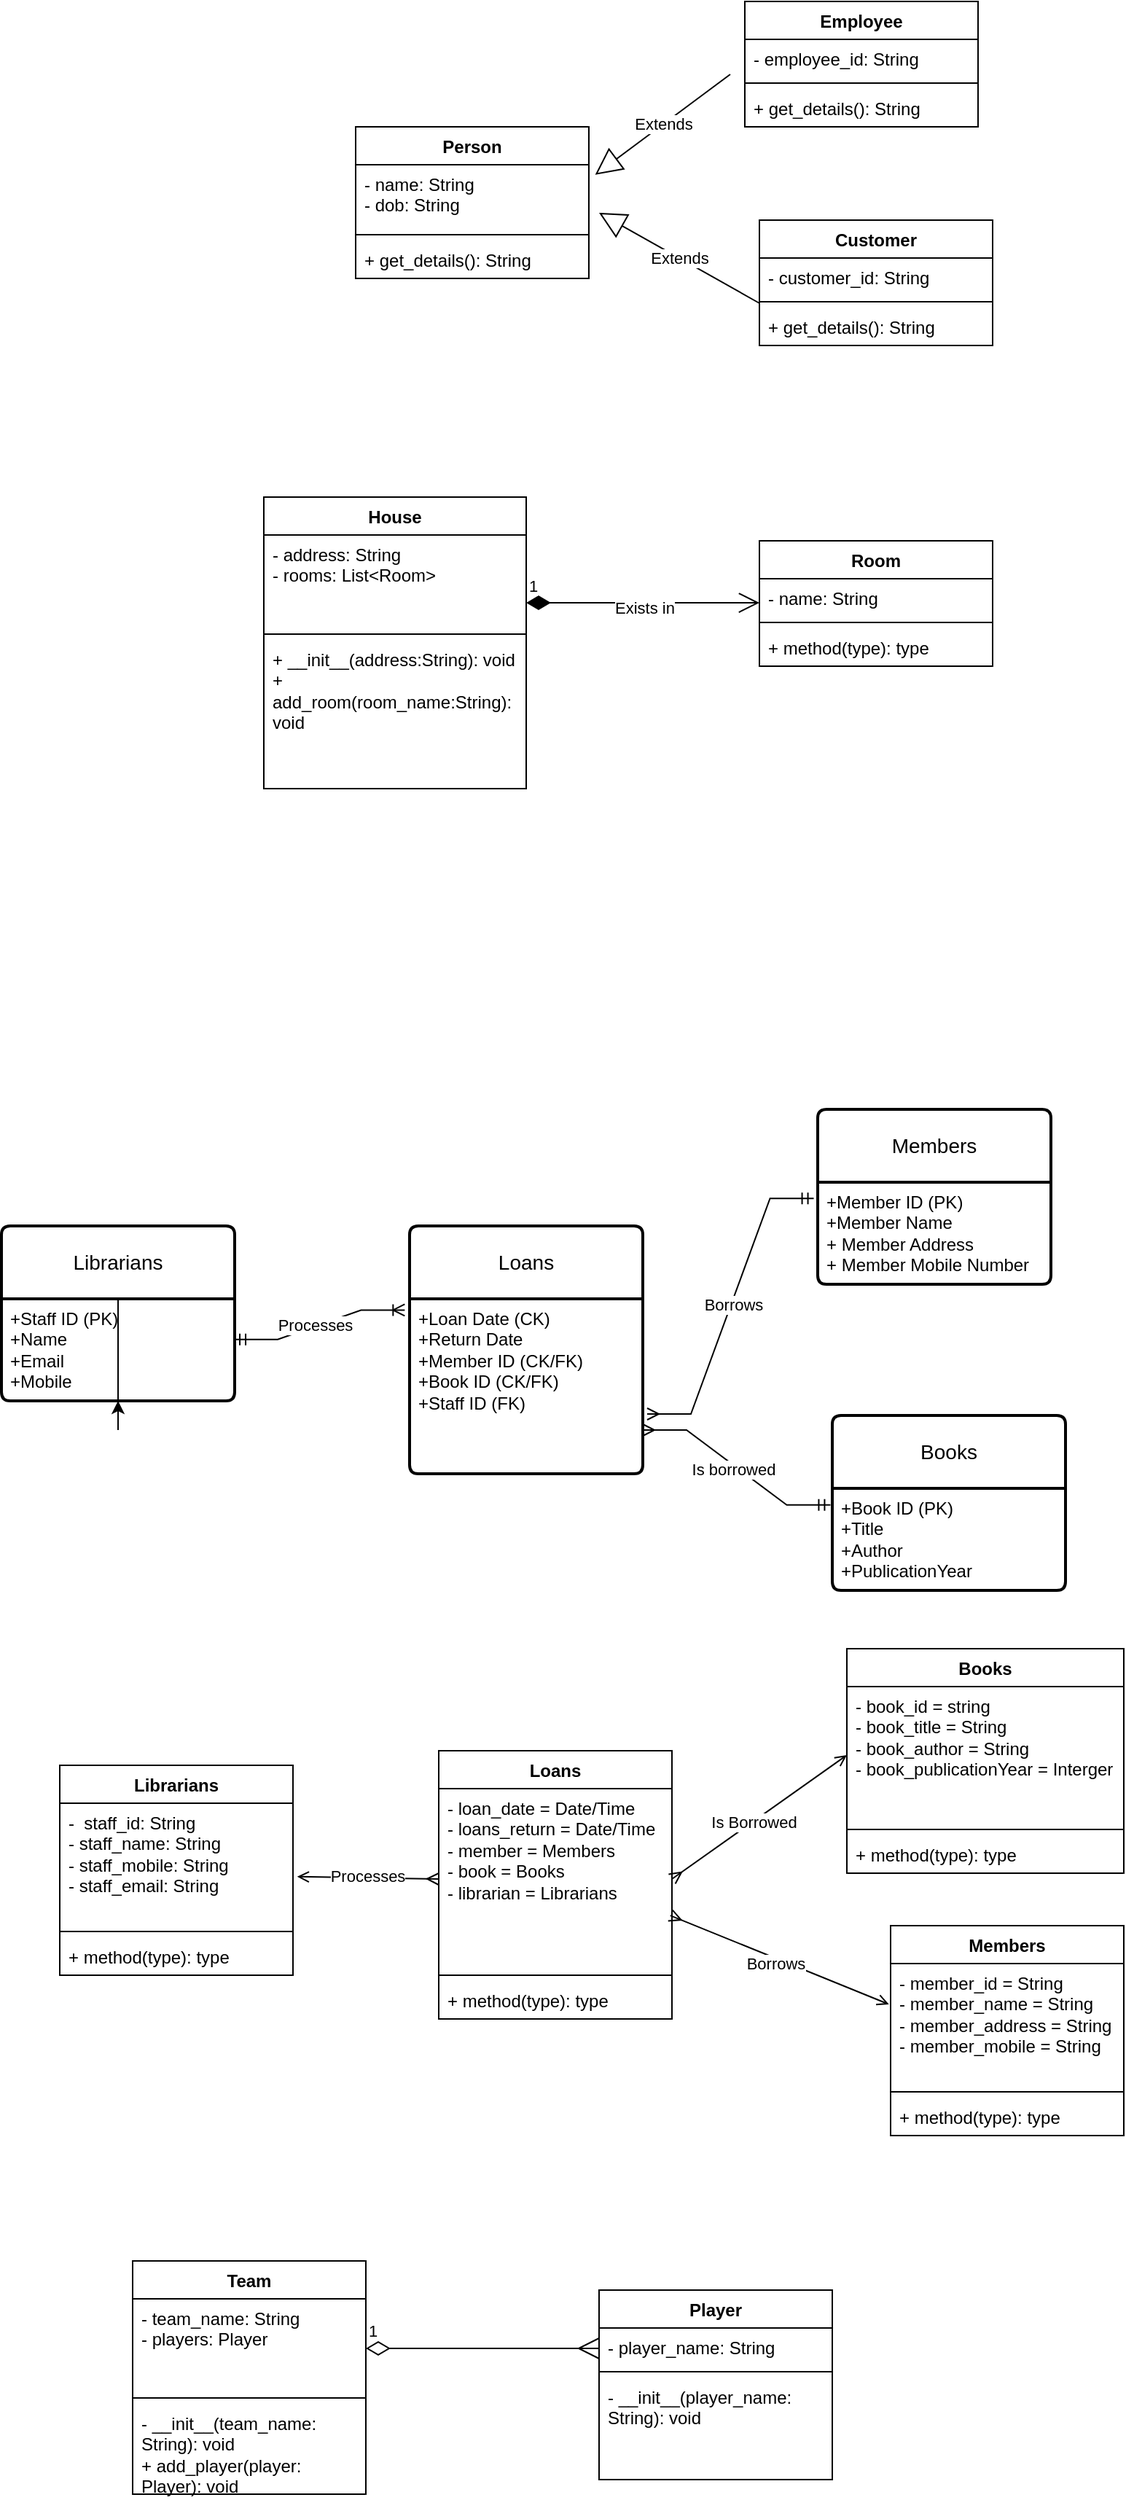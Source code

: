 <mxfile version="24.4.9" type="github">
  <diagram name="Page-1" id="D180ti1s9Xps1HlBHsWy">
    <mxGraphModel dx="955" dy="1644" grid="1" gridSize="10" guides="1" tooltips="1" connect="1" arrows="1" fold="1" page="1" pageScale="1" pageWidth="827" pageHeight="1169" math="0" shadow="0">
      <root>
        <mxCell id="0" />
        <mxCell id="1" parent="0" />
        <mxCell id="PecMlrZXPsWRhKTykcNn-11" style="edgeStyle=orthogonalEdgeStyle;rounded=0;orthogonalLoop=1;jettySize=auto;html=1;" edge="1" parent="1" source="PecMlrZXPsWRhKTykcNn-6" target="PecMlrZXPsWRhKTykcNn-5">
          <mxGeometry relative="1" as="geometry" />
        </mxCell>
        <mxCell id="PecMlrZXPsWRhKTykcNn-1" value="Members" style="swimlane;childLayout=stackLayout;horizontal=1;startSize=50;horizontalStack=0;rounded=1;fontSize=14;fontStyle=0;strokeWidth=2;resizeParent=0;resizeLast=1;shadow=0;dashed=0;align=center;arcSize=4;whiteSpace=wrap;html=1;" vertex="1" parent="1">
          <mxGeometry x="570" width="160" height="120" as="geometry" />
        </mxCell>
        <mxCell id="PecMlrZXPsWRhKTykcNn-2" value="+Member ID (PK)&lt;br&gt;+Member Name&lt;br&gt;+ Member Address&lt;div&gt;+ Member Mobile Number&lt;/div&gt;" style="align=left;strokeColor=none;fillColor=none;spacingLeft=4;fontSize=12;verticalAlign=top;resizable=0;rotatable=0;part=1;html=1;" vertex="1" parent="PecMlrZXPsWRhKTykcNn-1">
          <mxGeometry y="50" width="160" height="70" as="geometry" />
        </mxCell>
        <mxCell id="PecMlrZXPsWRhKTykcNn-3" value="Books" style="swimlane;childLayout=stackLayout;horizontal=1;startSize=50;horizontalStack=0;rounded=1;fontSize=14;fontStyle=0;strokeWidth=2;resizeParent=0;resizeLast=1;shadow=0;dashed=0;align=center;arcSize=4;whiteSpace=wrap;html=1;" vertex="1" parent="1">
          <mxGeometry x="580" y="210" width="160" height="120" as="geometry" />
        </mxCell>
        <mxCell id="PecMlrZXPsWRhKTykcNn-4" value="+Book ID (PK)&lt;br&gt;+Title&lt;br&gt;+Author&lt;div&gt;+PublicationYear&lt;/div&gt;" style="align=left;strokeColor=none;fillColor=none;spacingLeft=4;fontSize=12;verticalAlign=top;resizable=0;rotatable=0;part=1;html=1;" vertex="1" parent="PecMlrZXPsWRhKTykcNn-3">
          <mxGeometry y="50" width="160" height="70" as="geometry" />
        </mxCell>
        <mxCell id="PecMlrZXPsWRhKTykcNn-5" value="Librarians" style="swimlane;childLayout=stackLayout;horizontal=1;startSize=50;horizontalStack=0;rounded=1;fontSize=14;fontStyle=0;strokeWidth=2;resizeParent=0;resizeLast=1;shadow=0;dashed=0;align=center;arcSize=4;whiteSpace=wrap;html=1;" vertex="1" parent="1">
          <mxGeometry x="10" y="80" width="160" height="120" as="geometry" />
        </mxCell>
        <mxCell id="PecMlrZXPsWRhKTykcNn-6" value="+Staff ID (PK)&lt;div&gt;+Name&lt;/div&gt;&lt;div&gt;+Email&lt;/div&gt;&lt;div&gt;+Mobile&lt;/div&gt;" style="align=left;strokeColor=none;fillColor=none;spacingLeft=4;fontSize=12;verticalAlign=top;resizable=0;rotatable=0;part=1;html=1;" vertex="1" parent="PecMlrZXPsWRhKTykcNn-5">
          <mxGeometry y="50" width="160" height="70" as="geometry" />
        </mxCell>
        <mxCell id="PecMlrZXPsWRhKTykcNn-8" value="Loans" style="swimlane;childLayout=stackLayout;horizontal=1;startSize=50;horizontalStack=0;rounded=1;fontSize=14;fontStyle=0;strokeWidth=2;resizeParent=0;resizeLast=1;shadow=0;dashed=0;align=center;arcSize=4;whiteSpace=wrap;html=1;perimeterSpacing=3;" vertex="1" parent="1">
          <mxGeometry x="290" y="80" width="160" height="170" as="geometry" />
        </mxCell>
        <mxCell id="PecMlrZXPsWRhKTykcNn-9" value="&lt;div style=&quot;&quot;&gt;&lt;font style=&quot;font-size: 12px;&quot;&gt;+Loan Date (CK)&lt;/font&gt;&lt;div style=&quot;&quot;&gt;&lt;font style=&quot;font-size: 12px;&quot;&gt;+Return Date&lt;/font&gt;&lt;/div&gt;&lt;div style=&quot;&quot;&gt;&lt;div&gt;&lt;font style=&quot;font-size: 12px;&quot;&gt;+Member ID (CK/FK)&lt;/font&gt;&lt;/div&gt;&lt;/div&gt;&lt;div style=&quot;&quot;&gt;&lt;div&gt;&lt;font style=&quot;font-size: 12px;&quot;&gt;+Book ID (CK/FK)&lt;/font&gt;&lt;/div&gt;&lt;/div&gt;&lt;div style=&quot;&quot;&gt;&lt;font style=&quot;font-size: 12px;&quot;&gt;+Staff ID (FK)&lt;/font&gt;&lt;/div&gt;&lt;div style=&quot;&quot;&gt;&lt;font style=&quot;font-size: 12px;&quot;&gt;&lt;br&gt;&lt;/font&gt;&lt;/div&gt;&lt;div style=&quot;font-size: 11px;&quot;&gt;&lt;br&gt;&lt;/div&gt;&lt;/div&gt;" style="align=left;strokeColor=none;fillColor=none;spacingLeft=4;fontSize=12;verticalAlign=top;resizable=0;rotatable=0;part=1;html=1;" vertex="1" parent="PecMlrZXPsWRhKTykcNn-8">
          <mxGeometry y="50" width="160" height="120" as="geometry" />
        </mxCell>
        <mxCell id="PecMlrZXPsWRhKTykcNn-10" value="" style="edgeStyle=entityRelationEdgeStyle;fontSize=12;html=1;endArrow=ERmandOne;startArrow=ERmany;rounded=0;entryX=-0.017;entryY=0.159;entryDx=0;entryDy=0;entryPerimeter=0;exitX=1;exitY=0.75;exitDx=0;exitDy=0;startFill=0;" edge="1" parent="1" source="PecMlrZXPsWRhKTykcNn-8" target="PecMlrZXPsWRhKTykcNn-2">
          <mxGeometry width="100" height="100" relative="1" as="geometry">
            <mxPoint x="360" y="200" as="sourcePoint" />
            <mxPoint x="460" y="100" as="targetPoint" />
            <Array as="points">
              <mxPoint x="530" y="130" />
              <mxPoint x="440" y="140" />
              <mxPoint x="430" y="150" />
            </Array>
          </mxGeometry>
        </mxCell>
        <mxCell id="PecMlrZXPsWRhKTykcNn-14" value="Borrows" style="edgeLabel;html=1;align=center;verticalAlign=middle;resizable=0;points=[];" vertex="1" connectable="0" parent="PecMlrZXPsWRhKTykcNn-10">
          <mxGeometry x="0.015" y="-1" relative="1" as="geometry">
            <mxPoint as="offset" />
          </mxGeometry>
        </mxCell>
        <mxCell id="PecMlrZXPsWRhKTykcNn-13" value="" style="edgeStyle=entityRelationEdgeStyle;fontSize=12;html=1;endArrow=ERmandOne;rounded=0;entryX=-0.008;entryY=0.163;entryDx=0;entryDy=0;entryPerimeter=0;exitX=1;exitY=0.75;exitDx=0;exitDy=0;endFill=0;startArrow=ERmany;startFill=0;" edge="1" parent="1" source="PecMlrZXPsWRhKTykcNn-9" target="PecMlrZXPsWRhKTykcNn-4">
          <mxGeometry width="100" height="100" relative="1" as="geometry">
            <mxPoint x="470" y="200" as="sourcePoint" />
            <mxPoint x="460" y="100" as="targetPoint" />
            <Array as="points">
              <mxPoint x="420" y="190" />
            </Array>
          </mxGeometry>
        </mxCell>
        <mxCell id="PecMlrZXPsWRhKTykcNn-15" value="Is borrowed" style="edgeLabel;html=1;align=center;verticalAlign=middle;resizable=0;points=[];" vertex="1" connectable="0" parent="PecMlrZXPsWRhKTykcNn-13">
          <mxGeometry x="-0.018" y="-2" relative="1" as="geometry">
            <mxPoint as="offset" />
          </mxGeometry>
        </mxCell>
        <mxCell id="PecMlrZXPsWRhKTykcNn-19" value="" style="edgeStyle=entityRelationEdgeStyle;fontSize=12;html=1;endArrow=ERoneToMany;rounded=0;exitX=0.997;exitY=0.398;exitDx=0;exitDy=0;exitPerimeter=0;entryX=-0.002;entryY=0.345;entryDx=0;entryDy=0;entryPerimeter=0;startArrow=ERmandOne;startFill=0;" edge="1" parent="1" source="PecMlrZXPsWRhKTykcNn-6" target="PecMlrZXPsWRhKTykcNn-8">
          <mxGeometry width="100" height="100" relative="1" as="geometry">
            <mxPoint x="200" y="230" as="sourcePoint" />
            <mxPoint x="280" y="130" as="targetPoint" />
          </mxGeometry>
        </mxCell>
        <mxCell id="PecMlrZXPsWRhKTykcNn-20" value="Processes" style="edgeLabel;html=1;align=center;verticalAlign=middle;resizable=0;points=[];" vertex="1" connectable="0" parent="PecMlrZXPsWRhKTykcNn-19">
          <mxGeometry x="-0.048" y="1" relative="1" as="geometry">
            <mxPoint as="offset" />
          </mxGeometry>
        </mxCell>
        <mxCell id="PecMlrZXPsWRhKTykcNn-24" value="Members" style="swimlane;fontStyle=1;align=center;verticalAlign=top;childLayout=stackLayout;horizontal=1;startSize=26;horizontalStack=0;resizeParent=1;resizeParentMax=0;resizeLast=0;collapsible=1;marginBottom=0;whiteSpace=wrap;html=1;" vertex="1" parent="1">
          <mxGeometry x="620" y="560" width="160" height="144" as="geometry" />
        </mxCell>
        <mxCell id="PecMlrZXPsWRhKTykcNn-25" value="&lt;div&gt;- member_id = String&lt;/div&gt;&lt;div&gt;- member_name = String&lt;/div&gt;&lt;div&gt;- member_address = String&lt;/div&gt;&lt;div&gt;- member_mobile = String&lt;/div&gt;&lt;div&gt;&lt;br&gt;&lt;/div&gt;&lt;div&gt;&lt;br&gt;&lt;/div&gt;" style="text;strokeColor=none;fillColor=none;align=left;verticalAlign=top;spacingLeft=4;spacingRight=4;overflow=hidden;rotatable=0;points=[[0,0.5],[1,0.5]];portConstraint=eastwest;whiteSpace=wrap;html=1;" vertex="1" parent="PecMlrZXPsWRhKTykcNn-24">
          <mxGeometry y="26" width="160" height="84" as="geometry" />
        </mxCell>
        <mxCell id="PecMlrZXPsWRhKTykcNn-26" value="" style="line;strokeWidth=1;fillColor=none;align=left;verticalAlign=middle;spacingTop=-1;spacingLeft=3;spacingRight=3;rotatable=0;labelPosition=right;points=[];portConstraint=eastwest;strokeColor=inherit;" vertex="1" parent="PecMlrZXPsWRhKTykcNn-24">
          <mxGeometry y="110" width="160" height="8" as="geometry" />
        </mxCell>
        <mxCell id="PecMlrZXPsWRhKTykcNn-27" value="+ method(type): type" style="text;strokeColor=none;fillColor=none;align=left;verticalAlign=top;spacingLeft=4;spacingRight=4;overflow=hidden;rotatable=0;points=[[0,0.5],[1,0.5]];portConstraint=eastwest;whiteSpace=wrap;html=1;" vertex="1" parent="PecMlrZXPsWRhKTykcNn-24">
          <mxGeometry y="118" width="160" height="26" as="geometry" />
        </mxCell>
        <mxCell id="PecMlrZXPsWRhKTykcNn-28" value="Librarians" style="swimlane;fontStyle=1;align=center;verticalAlign=top;childLayout=stackLayout;horizontal=1;startSize=26;horizontalStack=0;resizeParent=1;resizeParentMax=0;resizeLast=0;collapsible=1;marginBottom=0;whiteSpace=wrap;html=1;" vertex="1" parent="1">
          <mxGeometry x="50" y="450" width="160" height="144" as="geometry" />
        </mxCell>
        <mxCell id="PecMlrZXPsWRhKTykcNn-29" value="-&amp;nbsp; staff_id: String&lt;div&gt;- staff_name: String&lt;/div&gt;&lt;div&gt;- staff_mobile: String&lt;/div&gt;&lt;div&gt;- staff_email: String&lt;/div&gt;" style="text;strokeColor=none;fillColor=none;align=left;verticalAlign=top;spacingLeft=4;spacingRight=4;overflow=hidden;rotatable=0;points=[[0,0.5],[1,0.5]];portConstraint=eastwest;whiteSpace=wrap;html=1;" vertex="1" parent="PecMlrZXPsWRhKTykcNn-28">
          <mxGeometry y="26" width="160" height="84" as="geometry" />
        </mxCell>
        <mxCell id="PecMlrZXPsWRhKTykcNn-30" value="" style="line;strokeWidth=1;fillColor=none;align=left;verticalAlign=middle;spacingTop=-1;spacingLeft=3;spacingRight=3;rotatable=0;labelPosition=right;points=[];portConstraint=eastwest;strokeColor=inherit;" vertex="1" parent="PecMlrZXPsWRhKTykcNn-28">
          <mxGeometry y="110" width="160" height="8" as="geometry" />
        </mxCell>
        <mxCell id="PecMlrZXPsWRhKTykcNn-31" value="+ method(type): type" style="text;strokeColor=none;fillColor=none;align=left;verticalAlign=top;spacingLeft=4;spacingRight=4;overflow=hidden;rotatable=0;points=[[0,0.5],[1,0.5]];portConstraint=eastwest;whiteSpace=wrap;html=1;" vertex="1" parent="PecMlrZXPsWRhKTykcNn-28">
          <mxGeometry y="118" width="160" height="26" as="geometry" />
        </mxCell>
        <mxCell id="PecMlrZXPsWRhKTykcNn-32" value="Loans" style="swimlane;fontStyle=1;align=center;verticalAlign=top;childLayout=stackLayout;horizontal=1;startSize=26;horizontalStack=0;resizeParent=1;resizeParentMax=0;resizeLast=0;collapsible=1;marginBottom=0;whiteSpace=wrap;html=1;" vertex="1" parent="1">
          <mxGeometry x="310" y="440" width="160" height="184" as="geometry" />
        </mxCell>
        <mxCell id="PecMlrZXPsWRhKTykcNn-33" value="- loan_date = Date/Time&lt;div&gt;- loans_return = Date/Time&lt;/div&gt;&lt;div&gt;- member = Members&lt;/div&gt;&lt;div&gt;- book = Books&lt;/div&gt;&lt;div&gt;- librarian = Librarians&lt;/div&gt;" style="text;strokeColor=none;fillColor=none;align=left;verticalAlign=top;spacingLeft=4;spacingRight=4;overflow=hidden;rotatable=0;points=[[0,0.5],[1,0.5]];portConstraint=eastwest;whiteSpace=wrap;html=1;" vertex="1" parent="PecMlrZXPsWRhKTykcNn-32">
          <mxGeometry y="26" width="160" height="124" as="geometry" />
        </mxCell>
        <mxCell id="PecMlrZXPsWRhKTykcNn-34" value="" style="line;strokeWidth=1;fillColor=none;align=left;verticalAlign=middle;spacingTop=-1;spacingLeft=3;spacingRight=3;rotatable=0;labelPosition=right;points=[];portConstraint=eastwest;strokeColor=inherit;" vertex="1" parent="PecMlrZXPsWRhKTykcNn-32">
          <mxGeometry y="150" width="160" height="8" as="geometry" />
        </mxCell>
        <mxCell id="PecMlrZXPsWRhKTykcNn-35" value="+ method(type): type" style="text;strokeColor=none;fillColor=none;align=left;verticalAlign=top;spacingLeft=4;spacingRight=4;overflow=hidden;rotatable=0;points=[[0,0.5],[1,0.5]];portConstraint=eastwest;whiteSpace=wrap;html=1;" vertex="1" parent="PecMlrZXPsWRhKTykcNn-32">
          <mxGeometry y="158" width="160" height="26" as="geometry" />
        </mxCell>
        <mxCell id="PecMlrZXPsWRhKTykcNn-36" value="Books" style="swimlane;fontStyle=1;align=center;verticalAlign=top;childLayout=stackLayout;horizontal=1;startSize=26;horizontalStack=0;resizeParent=1;resizeParentMax=0;resizeLast=0;collapsible=1;marginBottom=0;whiteSpace=wrap;html=1;" vertex="1" parent="1">
          <mxGeometry x="590" y="370" width="190" height="154" as="geometry" />
        </mxCell>
        <mxCell id="PecMlrZXPsWRhKTykcNn-37" value="- book_id = string&lt;div&gt;- book_title = String&lt;/div&gt;&lt;div&gt;- book_author = String&lt;/div&gt;&lt;div&gt;- book_publicationYear = Interger&lt;/div&gt;" style="text;strokeColor=none;fillColor=none;align=left;verticalAlign=top;spacingLeft=4;spacingRight=4;overflow=hidden;rotatable=0;points=[[0,0.5],[1,0.5]];portConstraint=eastwest;whiteSpace=wrap;html=1;" vertex="1" parent="PecMlrZXPsWRhKTykcNn-36">
          <mxGeometry y="26" width="190" height="94" as="geometry" />
        </mxCell>
        <mxCell id="PecMlrZXPsWRhKTykcNn-38" value="" style="line;strokeWidth=1;fillColor=none;align=left;verticalAlign=middle;spacingTop=-1;spacingLeft=3;spacingRight=3;rotatable=0;labelPosition=right;points=[];portConstraint=eastwest;strokeColor=inherit;" vertex="1" parent="PecMlrZXPsWRhKTykcNn-36">
          <mxGeometry y="120" width="190" height="8" as="geometry" />
        </mxCell>
        <mxCell id="PecMlrZXPsWRhKTykcNn-39" value="+ method(type): type" style="text;strokeColor=none;fillColor=none;align=left;verticalAlign=top;spacingLeft=4;spacingRight=4;overflow=hidden;rotatable=0;points=[[0,0.5],[1,0.5]];portConstraint=eastwest;whiteSpace=wrap;html=1;" vertex="1" parent="PecMlrZXPsWRhKTykcNn-36">
          <mxGeometry y="128" width="190" height="26" as="geometry" />
        </mxCell>
        <mxCell id="PecMlrZXPsWRhKTykcNn-40" value="" style="endArrow=ERmany;endFill=0;html=1;rounded=0;exitX=0;exitY=0.5;exitDx=0;exitDy=0;entryX=1;entryY=0.5;entryDx=0;entryDy=0;startArrow=open;startFill=0;" edge="1" parent="1" source="PecMlrZXPsWRhKTykcNn-37" target="PecMlrZXPsWRhKTykcNn-33">
          <mxGeometry width="160" relative="1" as="geometry">
            <mxPoint x="300" y="560" as="sourcePoint" />
            <mxPoint x="460" y="560" as="targetPoint" />
          </mxGeometry>
        </mxCell>
        <mxCell id="PecMlrZXPsWRhKTykcNn-44" value="Is Borrowed" style="edgeLabel;html=1;align=center;verticalAlign=middle;resizable=0;points=[];" vertex="1" connectable="0" parent="PecMlrZXPsWRhKTykcNn-40">
          <mxGeometry x="0.065" relative="1" as="geometry">
            <mxPoint as="offset" />
          </mxGeometry>
        </mxCell>
        <mxCell id="PecMlrZXPsWRhKTykcNn-41" value="" style="endArrow=ERmany;endFill=0;html=1;rounded=0;entryX=0.993;entryY=0.702;entryDx=0;entryDy=0;startArrow=open;startFill=0;entryPerimeter=0;exitX=-0.007;exitY=0.333;exitDx=0;exitDy=0;exitPerimeter=0;" edge="1" parent="1" source="PecMlrZXPsWRhKTykcNn-25" target="PecMlrZXPsWRhKTykcNn-33">
          <mxGeometry width="160" relative="1" as="geometry">
            <mxPoint x="610" y="600" as="sourcePoint" />
            <mxPoint x="510" y="538" as="targetPoint" />
          </mxGeometry>
        </mxCell>
        <mxCell id="PecMlrZXPsWRhKTykcNn-45" value="Borrows" style="edgeLabel;html=1;align=center;verticalAlign=middle;resizable=0;points=[];" vertex="1" connectable="0" parent="PecMlrZXPsWRhKTykcNn-41">
          <mxGeometry x="0.032" y="3" relative="1" as="geometry">
            <mxPoint as="offset" />
          </mxGeometry>
        </mxCell>
        <mxCell id="PecMlrZXPsWRhKTykcNn-42" value="" style="endArrow=ERmany;endFill=0;html=1;rounded=0;entryX=0;entryY=0.5;entryDx=0;entryDy=0;startArrow=open;startFill=0;exitX=1.018;exitY=0.6;exitDx=0;exitDy=0;exitPerimeter=0;" edge="1" parent="1" source="PecMlrZXPsWRhKTykcNn-29" target="PecMlrZXPsWRhKTykcNn-33">
          <mxGeometry width="160" relative="1" as="geometry">
            <mxPoint x="370" y="591" as="sourcePoint" />
            <mxPoint x="250" y="540" as="targetPoint" />
          </mxGeometry>
        </mxCell>
        <mxCell id="PecMlrZXPsWRhKTykcNn-43" value="Processes" style="edgeLabel;html=1;align=center;verticalAlign=middle;resizable=0;points=[];" vertex="1" connectable="0" parent="PecMlrZXPsWRhKTykcNn-42">
          <mxGeometry x="-0.022" y="1" relative="1" as="geometry">
            <mxPoint as="offset" />
          </mxGeometry>
        </mxCell>
        <mxCell id="PecMlrZXPsWRhKTykcNn-46" value="Player" style="swimlane;fontStyle=1;align=center;verticalAlign=top;childLayout=stackLayout;horizontal=1;startSize=26;horizontalStack=0;resizeParent=1;resizeParentMax=0;resizeLast=0;collapsible=1;marginBottom=0;whiteSpace=wrap;html=1;" vertex="1" parent="1">
          <mxGeometry x="420" y="810" width="160" height="130" as="geometry" />
        </mxCell>
        <mxCell id="PecMlrZXPsWRhKTykcNn-47" value="- player_name: String" style="text;strokeColor=none;fillColor=none;align=left;verticalAlign=top;spacingLeft=4;spacingRight=4;overflow=hidden;rotatable=0;points=[[0,0.5],[1,0.5]];portConstraint=eastwest;whiteSpace=wrap;html=1;" vertex="1" parent="PecMlrZXPsWRhKTykcNn-46">
          <mxGeometry y="26" width="160" height="26" as="geometry" />
        </mxCell>
        <mxCell id="PecMlrZXPsWRhKTykcNn-48" value="" style="line;strokeWidth=1;fillColor=none;align=left;verticalAlign=middle;spacingTop=-1;spacingLeft=3;spacingRight=3;rotatable=0;labelPosition=right;points=[];portConstraint=eastwest;strokeColor=inherit;" vertex="1" parent="PecMlrZXPsWRhKTykcNn-46">
          <mxGeometry y="52" width="160" height="8" as="geometry" />
        </mxCell>
        <mxCell id="PecMlrZXPsWRhKTykcNn-49" value="- __init__(player_name: String): void" style="text;strokeColor=none;fillColor=none;align=left;verticalAlign=top;spacingLeft=4;spacingRight=4;overflow=hidden;rotatable=0;points=[[0,0.5],[1,0.5]];portConstraint=eastwest;whiteSpace=wrap;html=1;" vertex="1" parent="PecMlrZXPsWRhKTykcNn-46">
          <mxGeometry y="60" width="160" height="70" as="geometry" />
        </mxCell>
        <mxCell id="PecMlrZXPsWRhKTykcNn-50" value="Team" style="swimlane;fontStyle=1;align=center;verticalAlign=top;childLayout=stackLayout;horizontal=1;startSize=26;horizontalStack=0;resizeParent=1;resizeParentMax=0;resizeLast=0;collapsible=1;marginBottom=0;whiteSpace=wrap;html=1;" vertex="1" parent="1">
          <mxGeometry x="100" y="790" width="160" height="160" as="geometry" />
        </mxCell>
        <mxCell id="PecMlrZXPsWRhKTykcNn-51" value="- team_name: String&lt;div&gt;- players: Player&lt;/div&gt;" style="text;strokeColor=none;fillColor=none;align=left;verticalAlign=top;spacingLeft=4;spacingRight=4;overflow=hidden;rotatable=0;points=[[0,0.5],[1,0.5]];portConstraint=eastwest;whiteSpace=wrap;html=1;" vertex="1" parent="PecMlrZXPsWRhKTykcNn-50">
          <mxGeometry y="26" width="160" height="64" as="geometry" />
        </mxCell>
        <mxCell id="PecMlrZXPsWRhKTykcNn-52" value="" style="line;strokeWidth=1;fillColor=none;align=left;verticalAlign=middle;spacingTop=-1;spacingLeft=3;spacingRight=3;rotatable=0;labelPosition=right;points=[];portConstraint=eastwest;strokeColor=inherit;" vertex="1" parent="PecMlrZXPsWRhKTykcNn-50">
          <mxGeometry y="90" width="160" height="8" as="geometry" />
        </mxCell>
        <mxCell id="PecMlrZXPsWRhKTykcNn-53" value="&lt;div&gt;- __init__(team_name: String): void&lt;/div&gt;&lt;div&gt;+ add_player(player: Player): void&lt;br&gt;&lt;/div&gt;" style="text;strokeColor=none;fillColor=none;align=left;verticalAlign=top;spacingLeft=4;spacingRight=4;overflow=hidden;rotatable=0;points=[[0,0.5],[1,0.5]];portConstraint=eastwest;whiteSpace=wrap;html=1;" vertex="1" parent="PecMlrZXPsWRhKTykcNn-50">
          <mxGeometry y="98" width="160" height="62" as="geometry" />
        </mxCell>
        <mxCell id="PecMlrZXPsWRhKTykcNn-54" value="1" style="endArrow=ERmany;html=1;endSize=12;startArrow=diamondThin;startSize=14;startFill=0;edgeStyle=orthogonalEdgeStyle;align=left;verticalAlign=bottom;rounded=0;endFill=0;" edge="1" parent="1">
          <mxGeometry x="-1" y="3" relative="1" as="geometry">
            <mxPoint x="260" y="850" as="sourcePoint" />
            <mxPoint x="420" y="850" as="targetPoint" />
          </mxGeometry>
        </mxCell>
        <mxCell id="PecMlrZXPsWRhKTykcNn-55" value="House" style="swimlane;fontStyle=1;align=center;verticalAlign=top;childLayout=stackLayout;horizontal=1;startSize=26;horizontalStack=0;resizeParent=1;resizeParentMax=0;resizeLast=0;collapsible=1;marginBottom=0;whiteSpace=wrap;html=1;" vertex="1" parent="1">
          <mxGeometry x="190" y="-420" width="180" height="200" as="geometry" />
        </mxCell>
        <mxCell id="PecMlrZXPsWRhKTykcNn-56" value="- address: String&lt;div&gt;- rooms: List&amp;lt;Room&amp;gt;&lt;/div&gt;" style="text;strokeColor=none;fillColor=none;align=left;verticalAlign=top;spacingLeft=4;spacingRight=4;overflow=hidden;rotatable=0;points=[[0,0.5],[1,0.5]];portConstraint=eastwest;whiteSpace=wrap;html=1;" vertex="1" parent="PecMlrZXPsWRhKTykcNn-55">
          <mxGeometry y="26" width="180" height="64" as="geometry" />
        </mxCell>
        <mxCell id="PecMlrZXPsWRhKTykcNn-57" value="" style="line;strokeWidth=1;fillColor=none;align=left;verticalAlign=middle;spacingTop=-1;spacingLeft=3;spacingRight=3;rotatable=0;labelPosition=right;points=[];portConstraint=eastwest;strokeColor=inherit;" vertex="1" parent="PecMlrZXPsWRhKTykcNn-55">
          <mxGeometry y="90" width="180" height="8" as="geometry" />
        </mxCell>
        <mxCell id="PecMlrZXPsWRhKTykcNn-58" value="+ __init__(address:String): void&lt;div&gt;+ add_room(room_name:String): void&lt;/div&gt;" style="text;strokeColor=none;fillColor=none;align=left;verticalAlign=top;spacingLeft=4;spacingRight=4;overflow=hidden;rotatable=0;points=[[0,0.5],[1,0.5]];portConstraint=eastwest;whiteSpace=wrap;html=1;" vertex="1" parent="PecMlrZXPsWRhKTykcNn-55">
          <mxGeometry y="98" width="180" height="102" as="geometry" />
        </mxCell>
        <mxCell id="PecMlrZXPsWRhKTykcNn-63" value="Room" style="swimlane;fontStyle=1;align=center;verticalAlign=top;childLayout=stackLayout;horizontal=1;startSize=26;horizontalStack=0;resizeParent=1;resizeParentMax=0;resizeLast=0;collapsible=1;marginBottom=0;whiteSpace=wrap;html=1;" vertex="1" parent="1">
          <mxGeometry x="530" y="-390" width="160" height="86" as="geometry" />
        </mxCell>
        <mxCell id="PecMlrZXPsWRhKTykcNn-64" value="- name: String" style="text;strokeColor=none;fillColor=none;align=left;verticalAlign=top;spacingLeft=4;spacingRight=4;overflow=hidden;rotatable=0;points=[[0,0.5],[1,0.5]];portConstraint=eastwest;whiteSpace=wrap;html=1;" vertex="1" parent="PecMlrZXPsWRhKTykcNn-63">
          <mxGeometry y="26" width="160" height="26" as="geometry" />
        </mxCell>
        <mxCell id="PecMlrZXPsWRhKTykcNn-65" value="" style="line;strokeWidth=1;fillColor=none;align=left;verticalAlign=middle;spacingTop=-1;spacingLeft=3;spacingRight=3;rotatable=0;labelPosition=right;points=[];portConstraint=eastwest;strokeColor=inherit;" vertex="1" parent="PecMlrZXPsWRhKTykcNn-63">
          <mxGeometry y="52" width="160" height="8" as="geometry" />
        </mxCell>
        <mxCell id="PecMlrZXPsWRhKTykcNn-66" value="+ method(type): type" style="text;strokeColor=none;fillColor=none;align=left;verticalAlign=top;spacingLeft=4;spacingRight=4;overflow=hidden;rotatable=0;points=[[0,0.5],[1,0.5]];portConstraint=eastwest;whiteSpace=wrap;html=1;" vertex="1" parent="PecMlrZXPsWRhKTykcNn-63">
          <mxGeometry y="60" width="160" height="26" as="geometry" />
        </mxCell>
        <mxCell id="PecMlrZXPsWRhKTykcNn-67" value="1" style="endArrow=open;html=1;endSize=12;startArrow=diamondThin;startSize=14;startFill=1;edgeStyle=orthogonalEdgeStyle;align=left;verticalAlign=bottom;rounded=0;" edge="1" parent="1">
          <mxGeometry x="-1" y="3" relative="1" as="geometry">
            <mxPoint x="370" y="-347.45" as="sourcePoint" />
            <mxPoint x="530" y="-347.45" as="targetPoint" />
          </mxGeometry>
        </mxCell>
        <mxCell id="PecMlrZXPsWRhKTykcNn-68" value="Exists in" style="edgeLabel;html=1;align=center;verticalAlign=middle;resizable=0;points=[];" vertex="1" connectable="0" parent="PecMlrZXPsWRhKTykcNn-67">
          <mxGeometry x="0.015" y="-3" relative="1" as="geometry">
            <mxPoint as="offset" />
          </mxGeometry>
        </mxCell>
        <mxCell id="PecMlrZXPsWRhKTykcNn-69" value="Employee" style="swimlane;fontStyle=1;align=center;verticalAlign=top;childLayout=stackLayout;horizontal=1;startSize=26;horizontalStack=0;resizeParent=1;resizeParentMax=0;resizeLast=0;collapsible=1;marginBottom=0;whiteSpace=wrap;html=1;" vertex="1" parent="1">
          <mxGeometry x="520" y="-760" width="160" height="86" as="geometry" />
        </mxCell>
        <mxCell id="PecMlrZXPsWRhKTykcNn-70" value="- employee_id: String" style="text;strokeColor=none;fillColor=none;align=left;verticalAlign=top;spacingLeft=4;spacingRight=4;overflow=hidden;rotatable=0;points=[[0,0.5],[1,0.5]];portConstraint=eastwest;whiteSpace=wrap;html=1;" vertex="1" parent="PecMlrZXPsWRhKTykcNn-69">
          <mxGeometry y="26" width="160" height="26" as="geometry" />
        </mxCell>
        <mxCell id="PecMlrZXPsWRhKTykcNn-71" value="" style="line;strokeWidth=1;fillColor=none;align=left;verticalAlign=middle;spacingTop=-1;spacingLeft=3;spacingRight=3;rotatable=0;labelPosition=right;points=[];portConstraint=eastwest;strokeColor=inherit;" vertex="1" parent="PecMlrZXPsWRhKTykcNn-69">
          <mxGeometry y="52" width="160" height="8" as="geometry" />
        </mxCell>
        <mxCell id="PecMlrZXPsWRhKTykcNn-72" value="+ get_details(): String" style="text;strokeColor=none;fillColor=none;align=left;verticalAlign=top;spacingLeft=4;spacingRight=4;overflow=hidden;rotatable=0;points=[[0,0.5],[1,0.5]];portConstraint=eastwest;whiteSpace=wrap;html=1;" vertex="1" parent="PecMlrZXPsWRhKTykcNn-69">
          <mxGeometry y="60" width="160" height="26" as="geometry" />
        </mxCell>
        <mxCell id="PecMlrZXPsWRhKTykcNn-73" value="Customer" style="swimlane;fontStyle=1;align=center;verticalAlign=top;childLayout=stackLayout;horizontal=1;startSize=26;horizontalStack=0;resizeParent=1;resizeParentMax=0;resizeLast=0;collapsible=1;marginBottom=0;whiteSpace=wrap;html=1;" vertex="1" parent="1">
          <mxGeometry x="530" y="-610" width="160" height="86" as="geometry" />
        </mxCell>
        <mxCell id="PecMlrZXPsWRhKTykcNn-74" value="- customer_id: String" style="text;strokeColor=none;fillColor=none;align=left;verticalAlign=top;spacingLeft=4;spacingRight=4;overflow=hidden;rotatable=0;points=[[0,0.5],[1,0.5]];portConstraint=eastwest;whiteSpace=wrap;html=1;" vertex="1" parent="PecMlrZXPsWRhKTykcNn-73">
          <mxGeometry y="26" width="160" height="26" as="geometry" />
        </mxCell>
        <mxCell id="PecMlrZXPsWRhKTykcNn-75" value="" style="line;strokeWidth=1;fillColor=none;align=left;verticalAlign=middle;spacingTop=-1;spacingLeft=3;spacingRight=3;rotatable=0;labelPosition=right;points=[];portConstraint=eastwest;strokeColor=inherit;" vertex="1" parent="PecMlrZXPsWRhKTykcNn-73">
          <mxGeometry y="52" width="160" height="8" as="geometry" />
        </mxCell>
        <mxCell id="PecMlrZXPsWRhKTykcNn-76" value="+ get_details(): String" style="text;strokeColor=none;fillColor=none;align=left;verticalAlign=top;spacingLeft=4;spacingRight=4;overflow=hidden;rotatable=0;points=[[0,0.5],[1,0.5]];portConstraint=eastwest;whiteSpace=wrap;html=1;" vertex="1" parent="PecMlrZXPsWRhKTykcNn-73">
          <mxGeometry y="60" width="160" height="26" as="geometry" />
        </mxCell>
        <mxCell id="PecMlrZXPsWRhKTykcNn-77" value="Person" style="swimlane;fontStyle=1;align=center;verticalAlign=top;childLayout=stackLayout;horizontal=1;startSize=26;horizontalStack=0;resizeParent=1;resizeParentMax=0;resizeLast=0;collapsible=1;marginBottom=0;whiteSpace=wrap;html=1;" vertex="1" parent="1">
          <mxGeometry x="253" y="-674" width="160" height="104" as="geometry" />
        </mxCell>
        <mxCell id="PecMlrZXPsWRhKTykcNn-78" value="- name: String&lt;div&gt;- dob: String&lt;/div&gt;" style="text;strokeColor=none;fillColor=none;align=left;verticalAlign=top;spacingLeft=4;spacingRight=4;overflow=hidden;rotatable=0;points=[[0,0.5],[1,0.5]];portConstraint=eastwest;whiteSpace=wrap;html=1;" vertex="1" parent="PecMlrZXPsWRhKTykcNn-77">
          <mxGeometry y="26" width="160" height="44" as="geometry" />
        </mxCell>
        <mxCell id="PecMlrZXPsWRhKTykcNn-79" value="" style="line;strokeWidth=1;fillColor=none;align=left;verticalAlign=middle;spacingTop=-1;spacingLeft=3;spacingRight=3;rotatable=0;labelPosition=right;points=[];portConstraint=eastwest;strokeColor=inherit;" vertex="1" parent="PecMlrZXPsWRhKTykcNn-77">
          <mxGeometry y="70" width="160" height="8" as="geometry" />
        </mxCell>
        <mxCell id="PecMlrZXPsWRhKTykcNn-80" value="+ get_details(): String" style="text;strokeColor=none;fillColor=none;align=left;verticalAlign=top;spacingLeft=4;spacingRight=4;overflow=hidden;rotatable=0;points=[[0,0.5],[1,0.5]];portConstraint=eastwest;whiteSpace=wrap;html=1;" vertex="1" parent="PecMlrZXPsWRhKTykcNn-77">
          <mxGeometry y="78" width="160" height="26" as="geometry" />
        </mxCell>
        <mxCell id="PecMlrZXPsWRhKTykcNn-81" value="Extends" style="endArrow=block;endSize=16;endFill=0;html=1;rounded=0;exitX=0;exitY=0.625;exitDx=0;exitDy=0;exitPerimeter=0;" edge="1" parent="1" source="PecMlrZXPsWRhKTykcNn-75">
          <mxGeometry width="160" relative="1" as="geometry">
            <mxPoint x="490" y="-554" as="sourcePoint" />
            <mxPoint x="420" y="-615" as="targetPoint" />
          </mxGeometry>
        </mxCell>
        <mxCell id="PecMlrZXPsWRhKTykcNn-82" value="Extends" style="endArrow=block;endSize=16;endFill=0;html=1;rounded=0;entryX=1.027;entryY=0.157;entryDx=0;entryDy=0;entryPerimeter=0;" edge="1" parent="1" target="PecMlrZXPsWRhKTykcNn-78">
          <mxGeometry width="160" relative="1" as="geometry">
            <mxPoint x="510" y="-710" as="sourcePoint" />
            <mxPoint x="420" y="-672" as="targetPoint" />
          </mxGeometry>
        </mxCell>
      </root>
    </mxGraphModel>
  </diagram>
</mxfile>
